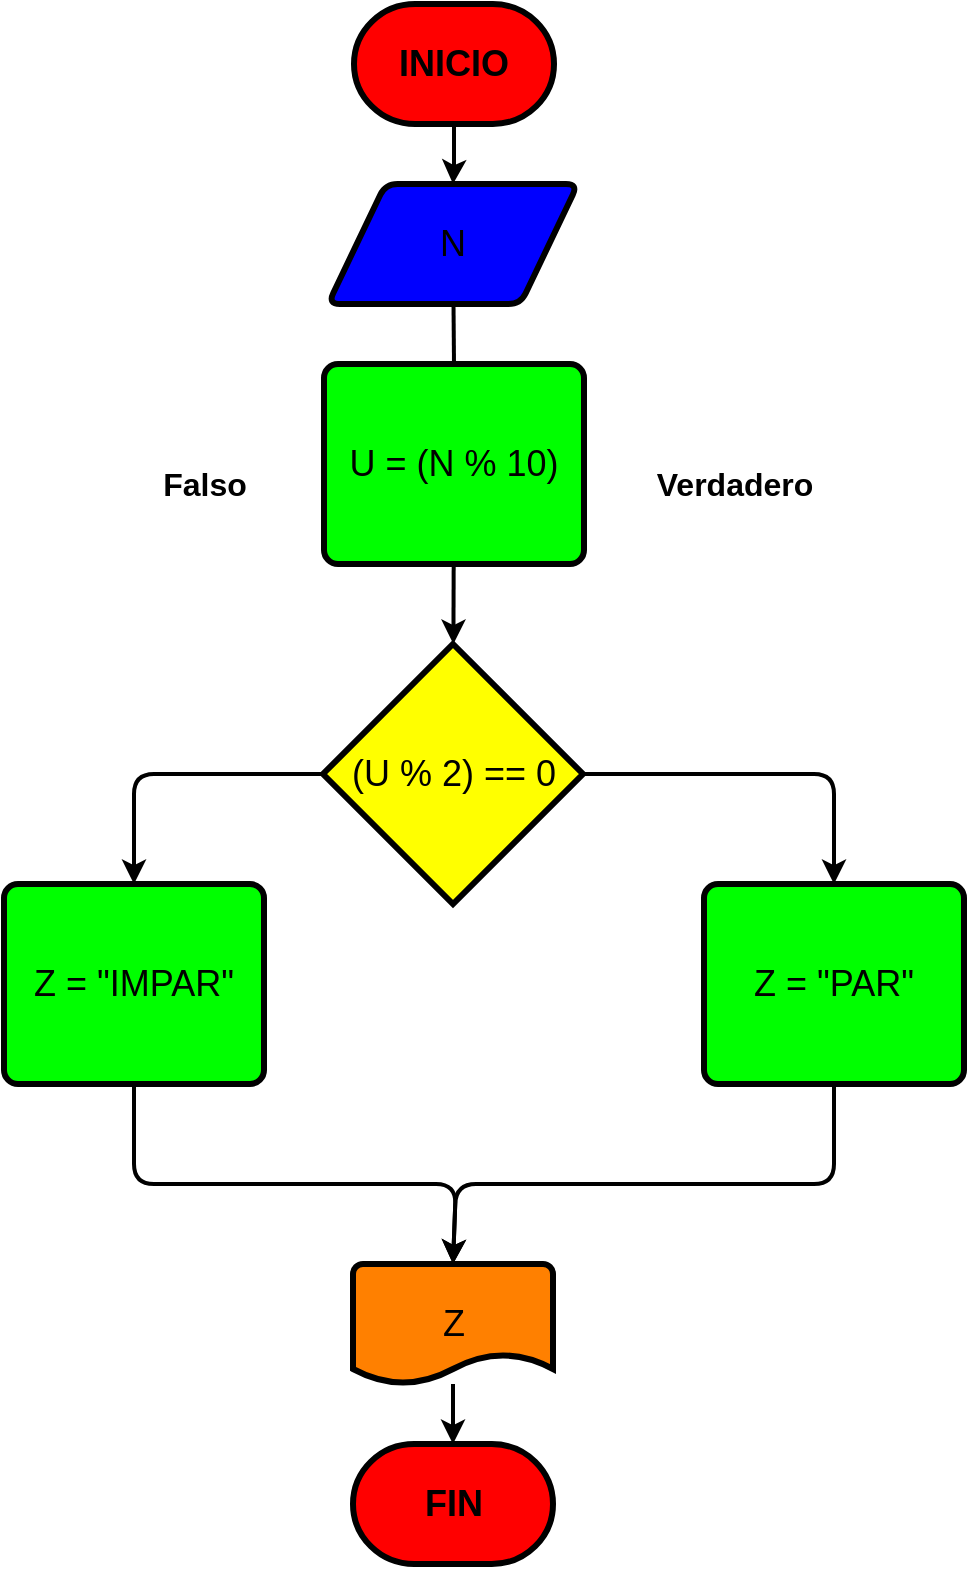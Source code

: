 <mxfile>
    <diagram id="hyXTzDfZUhhmsDUPOdG6" name="Page-1">
        <mxGraphModel dx="1074" dy="530" grid="1" gridSize="10" guides="1" tooltips="1" connect="1" arrows="1" fold="1" page="1" pageScale="1" pageWidth="850" pageHeight="1100" background="#FFFFFF" math="0" shadow="0">
            <root>
                <mxCell id="0"/>
                <mxCell id="1" parent="0"/>
                <mxCell id="4" value="" style="edgeStyle=none;html=1;strokeColor=#000000;strokeWidth=2;startArrow=none;" parent="1" source="22" target="2" edge="1">
                    <mxGeometry relative="1" as="geometry"/>
                </mxCell>
                <mxCell id="diSnjzynUhi2UMkX59iC-2" value="&lt;font style=&quot;font-size: 18px&quot;&gt;N&lt;br&gt;&lt;/font&gt;" style="shape=parallelogram;html=1;strokeWidth=3;perimeter=parallelogramPerimeter;whiteSpace=wrap;rounded=1;arcSize=12;size=0.23;fillColor=#0000FF;fontColor=#000000;strokeColor=#000000;" parent="1" vertex="1">
                    <mxGeometry x="362" y="160" width="125" height="60" as="geometry"/>
                </mxCell>
                <mxCell id="diSnjzynUhi2UMkX59iC-12" value="" style="edgeStyle=orthogonalEdgeStyle;rounded=0;orthogonalLoop=1;jettySize=auto;html=1;fontSize=18;strokeColor=#000000;strokeWidth=2;" parent="1" source="diSnjzynUhi2UMkX59iC-5" target="diSnjzynUhi2UMkX59iC-2" edge="1">
                    <mxGeometry relative="1" as="geometry"/>
                </mxCell>
                <mxCell id="diSnjzynUhi2UMkX59iC-5" value="INICIO" style="strokeWidth=3;html=1;shape=mxgraph.flowchart.terminator;whiteSpace=wrap;fontSize=18;fillColor=#FF0000;fontStyle=1;fontColor=#000000;strokeColor=#000000;" parent="1" vertex="1">
                    <mxGeometry x="375" y="70" width="100" height="60" as="geometry"/>
                </mxCell>
                <mxCell id="diSnjzynUhi2UMkX59iC-6" value="FIN" style="strokeWidth=3;html=1;shape=mxgraph.flowchart.terminator;whiteSpace=wrap;fontSize=18;fillColor=#FF0000;fontStyle=1;fontColor=#000000;strokeColor=#000000;" parent="1" vertex="1">
                    <mxGeometry x="374.5" y="790" width="100" height="60" as="geometry"/>
                </mxCell>
                <mxCell id="diSnjzynUhi2UMkX59iC-11" value="" style="edgeStyle=orthogonalEdgeStyle;rounded=0;orthogonalLoop=1;jettySize=auto;html=1;fontSize=18;strokeColor=#000000;strokeWidth=2;" parent="1" source="diSnjzynUhi2UMkX59iC-7" target="diSnjzynUhi2UMkX59iC-6" edge="1">
                    <mxGeometry relative="1" as="geometry"/>
                </mxCell>
                <mxCell id="diSnjzynUhi2UMkX59iC-7" value="Z" style="strokeWidth=3;html=1;shape=mxgraph.flowchart.document2;whiteSpace=wrap;size=0.25;fontSize=18;fillColor=#FF8000;fontColor=#000000;strokeColor=#000000;" parent="1" vertex="1">
                    <mxGeometry x="374.5" y="700" width="100" height="60" as="geometry"/>
                </mxCell>
                <mxCell id="5" style="edgeStyle=none;html=1;exitX=1;exitY=0.5;exitDx=0;exitDy=0;exitPerimeter=0;strokeColor=#000000;strokeWidth=2;entryX=0.5;entryY=0;entryDx=0;entryDy=0;" parent="1" source="2" target="8" edge="1">
                    <mxGeometry relative="1" as="geometry">
                        <mxPoint x="620" y="360" as="targetPoint"/>
                        <Array as="points">
                            <mxPoint x="615" y="455"/>
                        </Array>
                    </mxGeometry>
                </mxCell>
                <mxCell id="6" style="edgeStyle=none;html=1;exitX=0;exitY=0.5;exitDx=0;exitDy=0;exitPerimeter=0;entryX=0.5;entryY=0;entryDx=0;entryDy=0;strokeColor=#000000;strokeWidth=2;" parent="1" source="2" target="16" edge="1">
                    <mxGeometry relative="1" as="geometry">
                        <mxPoint x="265.0" y="410" as="targetPoint"/>
                        <Array as="points">
                            <mxPoint x="265" y="455"/>
                        </Array>
                    </mxGeometry>
                </mxCell>
                <mxCell id="2" value="&lt;font face=&quot;helvetica&quot;&gt;&lt;span style=&quot;font-size: 18px&quot;&gt;(U % 2) == 0&lt;/span&gt;&lt;/font&gt;" style="strokeWidth=3;html=1;shape=mxgraph.flowchart.decision;whiteSpace=wrap;fillColor=#FFFF00;fontColor=#000000;strokeColor=#000000;" parent="1" vertex="1">
                    <mxGeometry x="359.5" y="390" width="130" height="130" as="geometry"/>
                </mxCell>
                <mxCell id="10" style="edgeStyle=none;html=1;exitX=0.5;exitY=1;exitDx=0;exitDy=0;entryX=0.5;entryY=0;entryDx=0;entryDy=0;entryPerimeter=0;strokeColor=#000000;strokeWidth=2;" parent="1" source="8" target="diSnjzynUhi2UMkX59iC-7" edge="1">
                    <mxGeometry relative="1" as="geometry">
                        <Array as="points">
                            <mxPoint x="615" y="660"/>
                            <mxPoint x="426" y="660"/>
                        </Array>
                    </mxGeometry>
                </mxCell>
                <mxCell id="8" value="&lt;span style=&quot;font-size: 18px&quot;&gt;Z = &quot;PAR&quot;&lt;/span&gt;" style="rounded=1;whiteSpace=wrap;html=1;absoluteArcSize=1;arcSize=14;strokeWidth=3;fillColor=#00FF00;fontColor=#000000;strokeColor=#000000;" parent="1" vertex="1">
                    <mxGeometry x="550" y="510" width="130" height="100" as="geometry"/>
                </mxCell>
                <mxCell id="11" value="&lt;b&gt;&lt;font style=&quot;font-size: 16px&quot;&gt;Falso&lt;/font&gt;&lt;/b&gt;" style="text;html=1;align=center;verticalAlign=middle;resizable=0;points=[];autosize=1;strokeColor=none;fillColor=none;fontColor=#000000;" parent="1" vertex="1">
                    <mxGeometry x="270" y="300" width="60" height="20" as="geometry"/>
                </mxCell>
                <mxCell id="12" value="&lt;b&gt;&lt;font style=&quot;font-size: 16px&quot;&gt;Verdadero&lt;/font&gt;&lt;/b&gt;" style="text;html=1;align=center;verticalAlign=middle;resizable=0;points=[];autosize=1;strokeColor=none;fillColor=none;fontSize=16;fontColor=#000000;" parent="1" vertex="1">
                    <mxGeometry x="520" y="300" width="90" height="20" as="geometry"/>
                </mxCell>
                <mxCell id="21" style="edgeStyle=none;html=1;exitX=0.5;exitY=1;exitDx=0;exitDy=0;entryX=0.5;entryY=0;entryDx=0;entryDy=0;strokeColor=#000000;strokeWidth=2;entryPerimeter=0;" parent="1" source="16" target="diSnjzynUhi2UMkX59iC-7" edge="1">
                    <mxGeometry relative="1" as="geometry">
                        <mxPoint x="265.0" y="540" as="sourcePoint"/>
                        <mxPoint x="265" y="570" as="targetPoint"/>
                        <Array as="points">
                            <mxPoint x="265" y="660"/>
                            <mxPoint x="426" y="660"/>
                        </Array>
                    </mxGeometry>
                </mxCell>
                <mxCell id="16" value="&lt;font style=&quot;font-size: 18px&quot;&gt;Z = &quot;IMPAR&quot;&lt;/font&gt;" style="rounded=1;whiteSpace=wrap;html=1;absoluteArcSize=1;arcSize=14;strokeWidth=3;fillColor=#00FF00;fontColor=#000000;strokeColor=#000000;" parent="1" vertex="1">
                    <mxGeometry x="200" y="510" width="130" height="100" as="geometry"/>
                </mxCell>
                <mxCell id="22" value="&lt;div&gt;&lt;span style=&quot;font-size: 18px&quot;&gt;U = (N % 10)&lt;/span&gt;&lt;/div&gt;" style="rounded=1;whiteSpace=wrap;html=1;absoluteArcSize=1;arcSize=14;strokeWidth=3;fillColor=#00FF00;fontColor=#000000;strokeColor=#000000;" vertex="1" parent="1">
                    <mxGeometry x="360" y="250" width="130" height="100" as="geometry"/>
                </mxCell>
                <mxCell id="23" value="" style="edgeStyle=none;html=1;strokeColor=#000000;strokeWidth=2;endArrow=none;entryX=0.5;entryY=0;entryDx=0;entryDy=0;" edge="1" parent="1" source="diSnjzynUhi2UMkX59iC-2" target="22">
                    <mxGeometry relative="1" as="geometry">
                        <mxPoint x="424.181" y="230" as="sourcePoint"/>
                        <mxPoint x="520" y="240" as="targetPoint"/>
                    </mxGeometry>
                </mxCell>
            </root>
        </mxGraphModel>
    </diagram>
</mxfile>